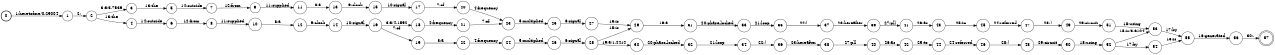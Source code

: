 digraph FST {
rankdir = LR;
size = "8.5,11";
label = "";
center = 1;
orientation = Portrait;
ranksep = "0.4";
nodesep = "0.25";
0 [label = "0", shape = circle, style = bold, fontsize = 14]
	0 -> 1 [label = "1:heretofore/0.29004", fontsize = 14];
1 [label = "1", shape = circle, style = solid, fontsize = 14]
	1 -> 2 [label = "2:,", fontsize = 14];
2 [label = "2", shape = circle, style = solid, fontsize = 14]
	2 -> 3 [label = "3:a/3.7539", fontsize = 14];
	2 -> 4 [label = "13:the", fontsize = 14];
3 [label = "3", shape = circle, style = solid, fontsize = 14]
	3 -> 5 [label = "13:the", fontsize = 14];
4 [label = "4", shape = circle, style = solid, fontsize = 14]
	4 -> 6 [label = "14:outside", fontsize = 14];
5 [label = "5", shape = circle, style = solid, fontsize = 14]
	5 -> 7 [label = "14:outside", fontsize = 14];
6 [label = "6", shape = circle, style = solid, fontsize = 14]
	6 -> 8 [label = "12:from", fontsize = 14];
7 [label = "7", shape = circle, style = solid, fontsize = 14]
	7 -> 9 [label = "12:from", fontsize = 14];
8 [label = "8", shape = circle, style = solid, fontsize = 14]
	8 -> 10 [label = "11:supplied", fontsize = 14];
9 [label = "9", shape = circle, style = solid, fontsize = 14]
	9 -> 11 [label = "11:supplied", fontsize = 14];
10 [label = "10", shape = circle, style = solid, fontsize = 14]
	10 -> 12 [label = "8:a", fontsize = 14];
11 [label = "11", shape = circle, style = solid, fontsize = 14]
	11 -> 13 [label = "8:a", fontsize = 14];
12 [label = "12", shape = circle, style = solid, fontsize = 14]
	12 -> 14 [label = "9:clock", fontsize = 14];
13 [label = "13", shape = circle, style = solid, fontsize = 14]
	13 -> 15 [label = "9:clock", fontsize = 14];
14 [label = "14", shape = circle, style = solid, fontsize = 14]
	14 -> 16 [label = "10:signal", fontsize = 14];
15 [label = "15", shape = circle, style = solid, fontsize = 14]
	15 -> 17 [label = "10:signal", fontsize = 14];
16 [label = "16", shape = circle, style = solid, fontsize = 14]
	16 -> 19 [label = "7:of", fontsize = 14];
	16 -> 18 [label = "3:a/4.1592", fontsize = 14];
17 [label = "17", shape = circle, style = solid, fontsize = 14]
	17 -> 20 [label = "7:of", fontsize = 14];
18 [label = "18", shape = circle, style = solid, fontsize = 14]
	18 -> 21 [label = "4:frequency", fontsize = 14];
19 [label = "19", shape = circle, style = solid, fontsize = 14]
	19 -> 22 [label = "3:a", fontsize = 14];
20 [label = "20", shape = circle, style = solid, fontsize = 14]
	20 -> 23 [label = "4:frequency", fontsize = 14];
21 [label = "21", shape = circle, style = solid, fontsize = 14]
	21 -> 23 [label = "7:of", fontsize = 14];
22 [label = "22", shape = circle, style = solid, fontsize = 14]
	22 -> 24 [label = "4:frequency", fontsize = 14];
23 [label = "23", shape = circle, style = solid, fontsize = 14]
	23 -> 25 [label = "5:multiplied", fontsize = 14];
24 [label = "24", shape = circle, style = solid, fontsize = 14]
	24 -> 26 [label = "5:multiplied", fontsize = 14];
25 [label = "25", shape = circle, style = solid, fontsize = 14]
	25 -> 27 [label = "6:signal", fontsize = 14];
26 [label = "26", shape = circle, style = solid, fontsize = 14]
	26 -> 28 [label = "6:signal", fontsize = 14];
27 [label = "27", shape = circle, style = solid, fontsize = 14]
	27 -> 29 [label = "15:is", fontsize = 14];
28 [label = "28", shape = circle, style = solid, fontsize = 14]
	28 -> 30 [label = "19:a/1.2412", fontsize = 14];
	28 -> 29 [label = "15:is", fontsize = 14];
29 [label = "29", shape = circle, style = solid, fontsize = 14]
	29 -> 31 [label = "19:a", fontsize = 14];
30 [label = "30", shape = circle, style = solid, fontsize = 14]
	30 -> 32 [label = "20:phase-locked", fontsize = 14];
31 [label = "31", shape = circle, style = solid, fontsize = 14]
	31 -> 33 [label = "20:phase-locked", fontsize = 14];
32 [label = "32", shape = circle, style = solid, fontsize = 14]
	32 -> 34 [label = "21:loop", fontsize = 14];
33 [label = "33", shape = circle, style = solid, fontsize = 14]
	33 -> 35 [label = "21:loop", fontsize = 14];
34 [label = "34", shape = circle, style = solid, fontsize = 14]
	34 -> 36 [label = "22:(", fontsize = 14];
35 [label = "35", shape = circle, style = solid, fontsize = 14]
	35 -> 37 [label = "22:(", fontsize = 14];
36 [label = "36", shape = circle, style = solid, fontsize = 14]
	36 -> 38 [label = "23:hereafter", fontsize = 14];
37 [label = "37", shape = circle, style = solid, fontsize = 14]
	37 -> 39 [label = "23:hereafter", fontsize = 14];
38 [label = "38", shape = circle, style = solid, fontsize = 14]
	38 -> 40 [label = "27:pll", fontsize = 14];
39 [label = "39", shape = circle, style = solid, fontsize = 14]
	39 -> 41 [label = "27:pll", fontsize = 14];
40 [label = "40", shape = circle, style = solid, fontsize = 14]
	40 -> 42 [label = "26:as", fontsize = 14];
41 [label = "41", shape = circle, style = solid, fontsize = 14]
	41 -> 43 [label = "26:as", fontsize = 14];
42 [label = "42", shape = circle, style = solid, fontsize = 14]
	42 -> 44 [label = "25:to", fontsize = 14];
43 [label = "43", shape = circle, style = solid, fontsize = 14]
	43 -> 45 [label = "25:to", fontsize = 14];
44 [label = "44", shape = circle, style = solid, fontsize = 14]
	44 -> 46 [label = "24:referred", fontsize = 14];
45 [label = "45", shape = circle, style = solid, fontsize = 14]
	45 -> 47 [label = "24:referred", fontsize = 14];
46 [label = "46", shape = circle, style = solid, fontsize = 14]
	46 -> 48 [label = "28:)", fontsize = 14];
47 [label = "47", shape = circle, style = solid, fontsize = 14]
	47 -> 49 [label = "28:)", fontsize = 14];
48 [label = "48", shape = circle, style = solid, fontsize = 14]
	48 -> 50 [label = "29:circuit", fontsize = 14];
49 [label = "49", shape = circle, style = solid, fontsize = 14]
	49 -> 51 [label = "29:circuit", fontsize = 14];
50 [label = "50", shape = circle, style = solid, fontsize = 14]
	50 -> 52 [label = "18:using", fontsize = 14];
51 [label = "51", shape = circle, style = solid, fontsize = 14]
	51 -> 53 [label = "18:using", fontsize = 14];
52 [label = "52", shape = circle, style = solid, fontsize = 14]
	52 -> 53 [label = "15:is/3.6104", fontsize = 14];
	52 -> 54 [label = "17:by", fontsize = 14];
53 [label = "53", shape = circle, style = solid, fontsize = 14]
	53 -> 55 [label = "17:by", fontsize = 14];
54 [label = "54", shape = circle, style = solid, fontsize = 14]
	54 -> 55 [label = "15:is", fontsize = 14];
55 [label = "55", shape = circle, style = solid, fontsize = 14]
	55 -> 56 [label = "16:generated", fontsize = 14];
56 [label = "56", shape = circle, style = solid, fontsize = 14]
	56 -> 57 [label = "30:.", fontsize = 14];
57 [label = "57", shape = doublecircle, style = solid, fontsize = 14]
}
